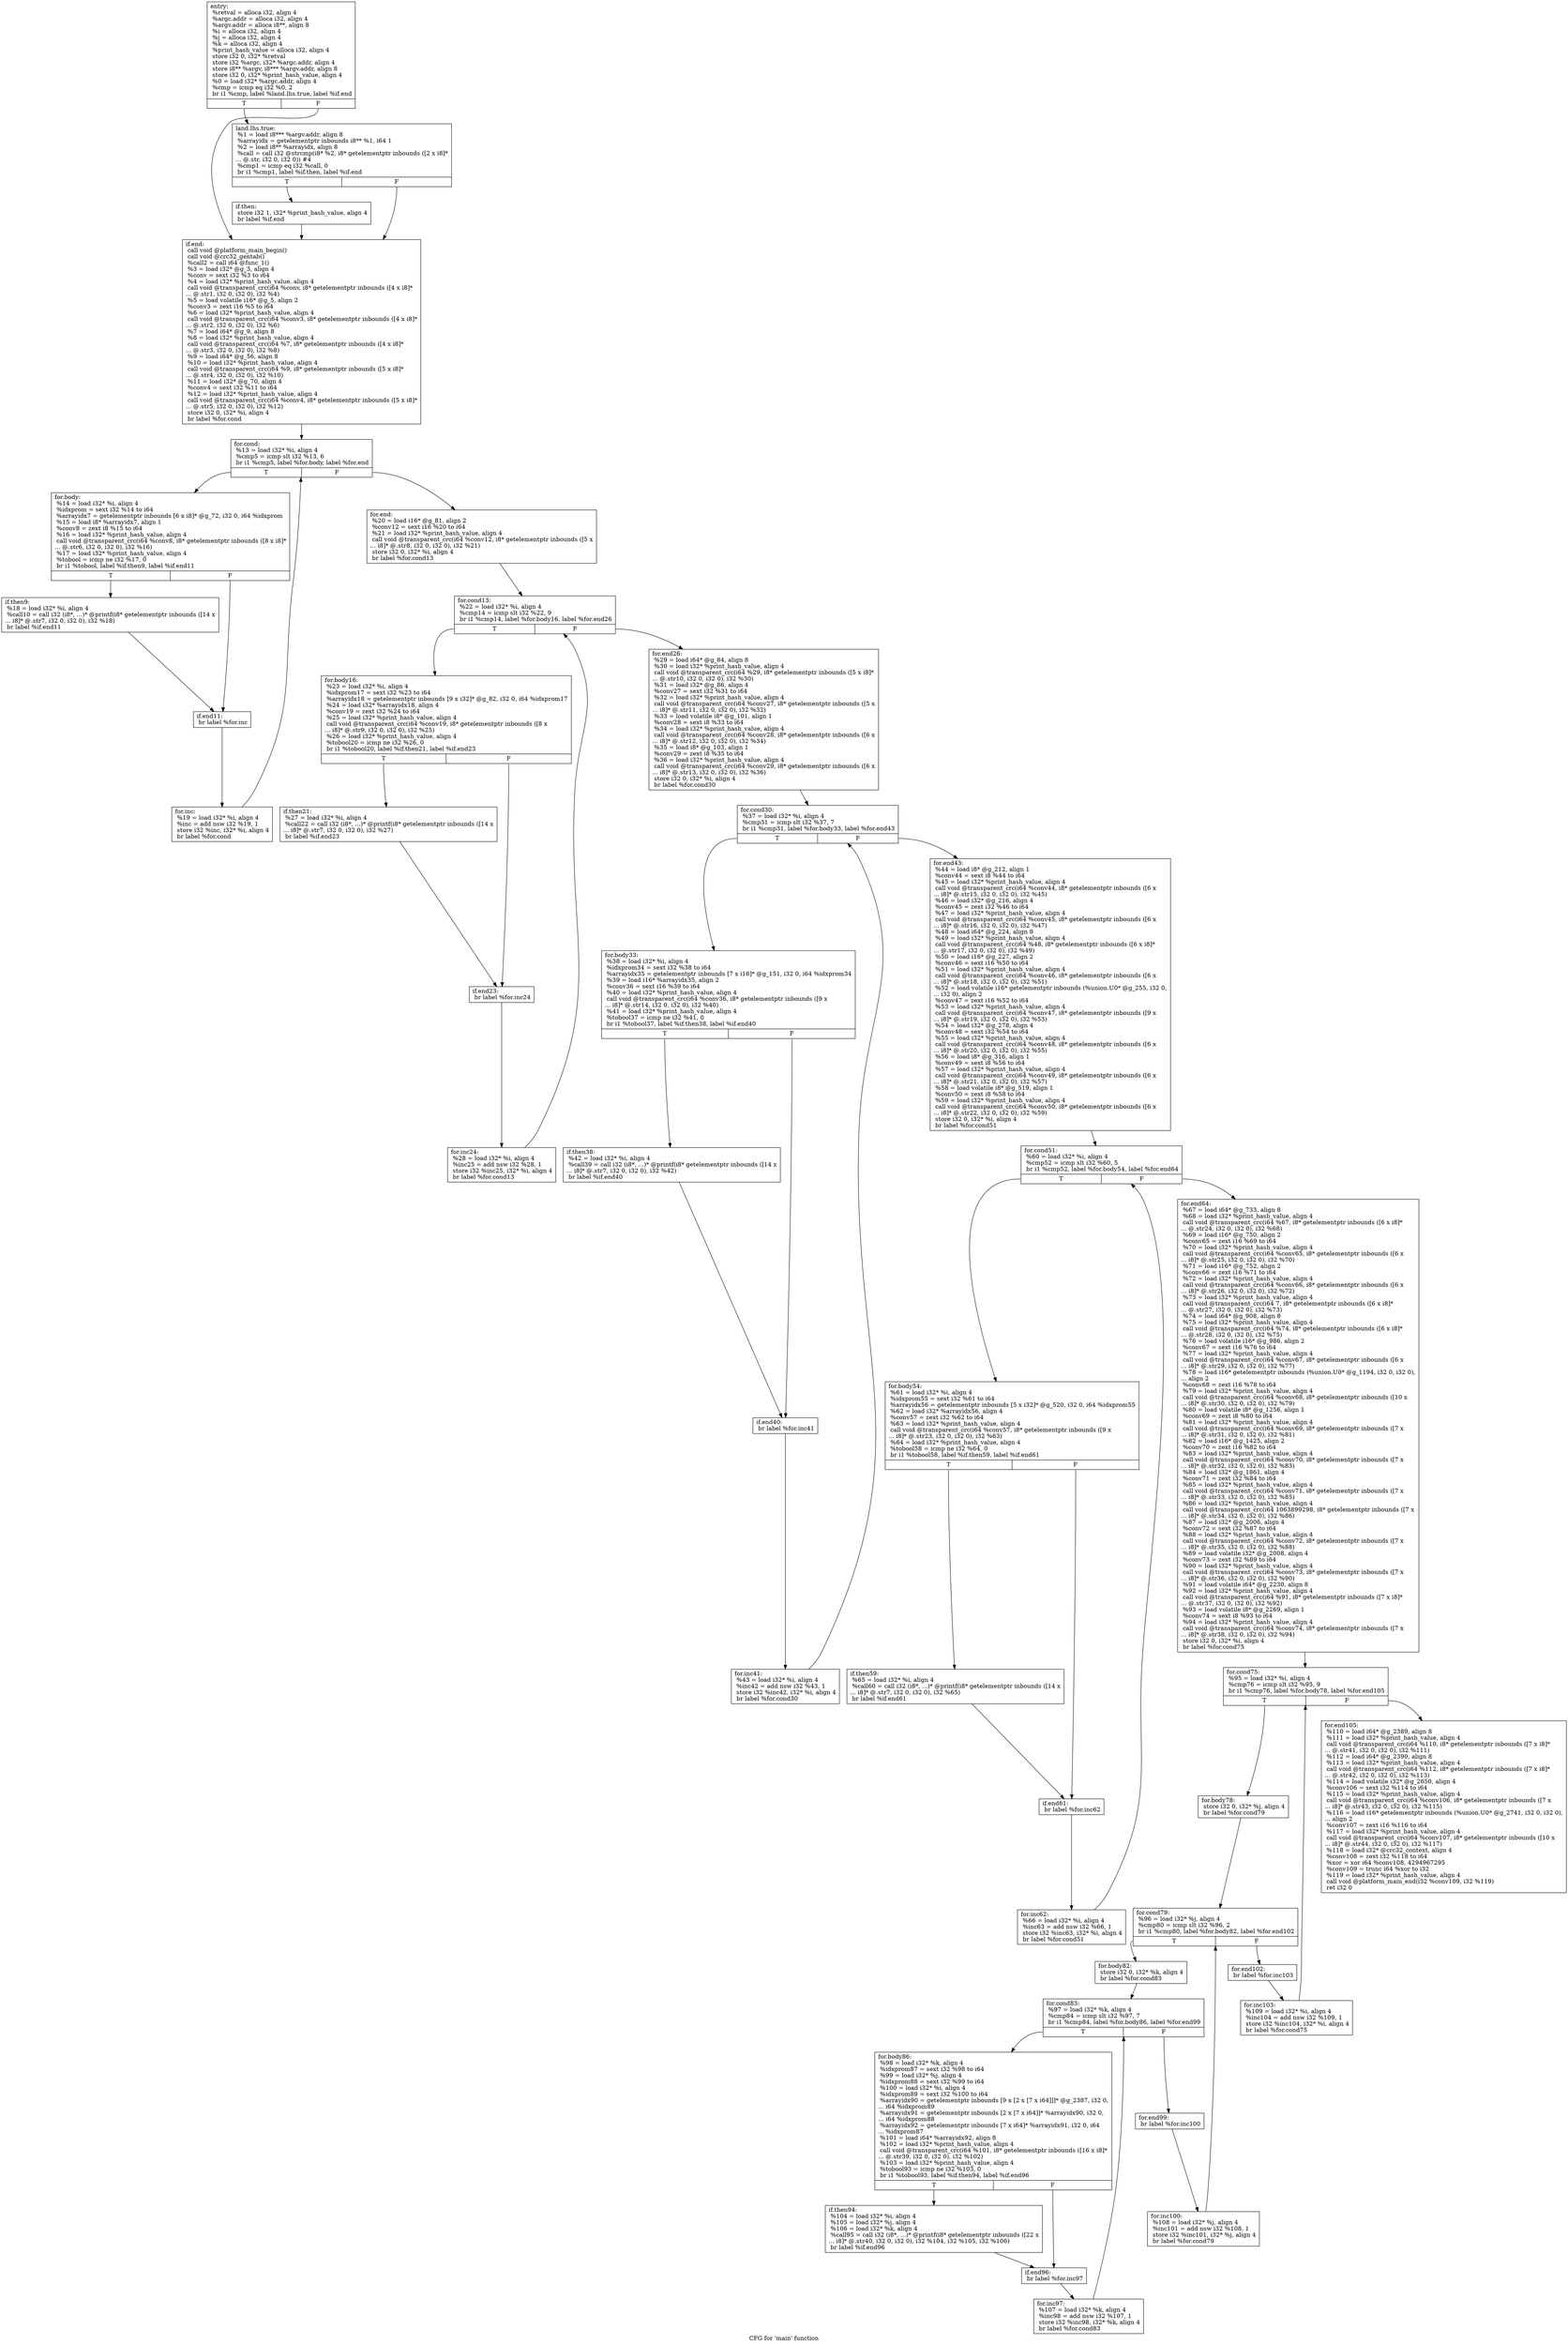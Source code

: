 digraph "CFG for 'main' function" {
	label="CFG for 'main' function";

	Node0xaaa3cf0 [shape=record,label="{entry:\l  %retval = alloca i32, align 4\l  %argc.addr = alloca i32, align 4\l  %argv.addr = alloca i8**, align 8\l  %i = alloca i32, align 4\l  %j = alloca i32, align 4\l  %k = alloca i32, align 4\l  %print_hash_value = alloca i32, align 4\l  store i32 0, i32* %retval\l  store i32 %argc, i32* %argc.addr, align 4\l  store i8** %argv, i8*** %argv.addr, align 8\l  store i32 0, i32* %print_hash_value, align 4\l  %0 = load i32* %argc.addr, align 4\l  %cmp = icmp eq i32 %0, 2\l  br i1 %cmp, label %land.lhs.true, label %if.end\l|{<s0>T|<s1>F}}"];
	Node0xaaa3cf0:s0 -> Node0xaaa3d20;
	Node0xaaa3cf0:s1 -> Node0xaaa3d80;
	Node0xaaa3d20 [shape=record,label="{land.lhs.true:                                    \l  %1 = load i8*** %argv.addr, align 8\l  %arrayidx = getelementptr inbounds i8** %1, i64 1\l  %2 = load i8** %arrayidx, align 8\l  %call = call i32 @strcmp(i8* %2, i8* getelementptr inbounds ([2 x i8]*\l... @.str, i32 0, i32 0)) #4\l  %cmp1 = icmp eq i32 %call, 0\l  br i1 %cmp1, label %if.then, label %if.end\l|{<s0>T|<s1>F}}"];
	Node0xaaa3d20:s0 -> Node0xaaa3d50;
	Node0xaaa3d20:s1 -> Node0xaaa3d80;
	Node0xaaa3d50 [shape=record,label="{if.then:                                          \l  store i32 1, i32* %print_hash_value, align 4\l  br label %if.end\l}"];
	Node0xaaa3d50 -> Node0xaaa3d80;
	Node0xaaa3d80 [shape=record,label="{if.end:                                           \l  call void @platform_main_begin()\l  call void @crc32_gentab()\l  %call2 = call i64 @func_1()\l  %3 = load i32* @g_3, align 4\l  %conv = sext i32 %3 to i64\l  %4 = load i32* %print_hash_value, align 4\l  call void @transparent_crc(i64 %conv, i8* getelementptr inbounds ([4 x i8]*\l... @.str1, i32 0, i32 0), i32 %4)\l  %5 = load volatile i16* @g_5, align 2\l  %conv3 = zext i16 %5 to i64\l  %6 = load i32* %print_hash_value, align 4\l  call void @transparent_crc(i64 %conv3, i8* getelementptr inbounds ([4 x i8]*\l... @.str2, i32 0, i32 0), i32 %6)\l  %7 = load i64* @g_9, align 8\l  %8 = load i32* %print_hash_value, align 4\l  call void @transparent_crc(i64 %7, i8* getelementptr inbounds ([4 x i8]*\l... @.str3, i32 0, i32 0), i32 %8)\l  %9 = load i64* @g_56, align 8\l  %10 = load i32* %print_hash_value, align 4\l  call void @transparent_crc(i64 %9, i8* getelementptr inbounds ([5 x i8]*\l... @.str4, i32 0, i32 0), i32 %10)\l  %11 = load i32* @g_70, align 4\l  %conv4 = sext i32 %11 to i64\l  %12 = load i32* %print_hash_value, align 4\l  call void @transparent_crc(i64 %conv4, i8* getelementptr inbounds ([5 x i8]*\l... @.str5, i32 0, i32 0), i32 %12)\l  store i32 0, i32* %i, align 4\l  br label %for.cond\l}"];
	Node0xaaa3d80 -> Node0xaaa3db0;
	Node0xaaa3db0 [shape=record,label="{for.cond:                                         \l  %13 = load i32* %i, align 4\l  %cmp5 = icmp slt i32 %13, 6\l  br i1 %cmp5, label %for.body, label %for.end\l|{<s0>T|<s1>F}}"];
	Node0xaaa3db0:s0 -> Node0xaaa3de0;
	Node0xaaa3db0:s1 -> Node0xaaa3ea0;
	Node0xaaa3de0 [shape=record,label="{for.body:                                         \l  %14 = load i32* %i, align 4\l  %idxprom = sext i32 %14 to i64\l  %arrayidx7 = getelementptr inbounds [6 x i8]* @g_72, i32 0, i64 %idxprom\l  %15 = load i8* %arrayidx7, align 1\l  %conv8 = zext i8 %15 to i64\l  %16 = load i32* %print_hash_value, align 4\l  call void @transparent_crc(i64 %conv8, i8* getelementptr inbounds ([8 x i8]*\l... @.str6, i32 0, i32 0), i32 %16)\l  %17 = load i32* %print_hash_value, align 4\l  %tobool = icmp ne i32 %17, 0\l  br i1 %tobool, label %if.then9, label %if.end11\l|{<s0>T|<s1>F}}"];
	Node0xaaa3de0:s0 -> Node0xaaa3e10;
	Node0xaaa3de0:s1 -> Node0xaaa3e40;
	Node0xaaa3e10 [shape=record,label="{if.then9:                                         \l  %18 = load i32* %i, align 4\l  %call10 = call i32 (i8*, ...)* @printf(i8* getelementptr inbounds ([14 x\l... i8]* @.str7, i32 0, i32 0), i32 %18)\l  br label %if.end11\l}"];
	Node0xaaa3e10 -> Node0xaaa3e40;
	Node0xaaa3e40 [shape=record,label="{if.end11:                                         \l  br label %for.inc\l}"];
	Node0xaaa3e40 -> Node0xaaa3e70;
	Node0xaaa3e70 [shape=record,label="{for.inc:                                          \l  %19 = load i32* %i, align 4\l  %inc = add nsw i32 %19, 1\l  store i32 %inc, i32* %i, align 4\l  br label %for.cond\l}"];
	Node0xaaa3e70 -> Node0xaaa3db0;
	Node0xaaa3ea0 [shape=record,label="{for.end:                                          \l  %20 = load i16* @g_81, align 2\l  %conv12 = sext i16 %20 to i64\l  %21 = load i32* %print_hash_value, align 4\l  call void @transparent_crc(i64 %conv12, i8* getelementptr inbounds ([5 x\l... i8]* @.str8, i32 0, i32 0), i32 %21)\l  store i32 0, i32* %i, align 4\l  br label %for.cond13\l}"];
	Node0xaaa3ea0 -> Node0xaa68c98;
	Node0xaa68c98 [shape=record,label="{for.cond13:                                       \l  %22 = load i32* %i, align 4\l  %cmp14 = icmp slt i32 %22, 9\l  br i1 %cmp14, label %for.body16, label %for.end26\l|{<s0>T|<s1>F}}"];
	Node0xaa68c98:s0 -> Node0xaa68cc8;
	Node0xaa68c98:s1 -> Node0xaa68d88;
	Node0xaa68cc8 [shape=record,label="{for.body16:                                       \l  %23 = load i32* %i, align 4\l  %idxprom17 = sext i32 %23 to i64\l  %arrayidx18 = getelementptr inbounds [9 x i32]* @g_82, i32 0, i64 %idxprom17\l  %24 = load i32* %arrayidx18, align 4\l  %conv19 = zext i32 %24 to i64\l  %25 = load i32* %print_hash_value, align 4\l  call void @transparent_crc(i64 %conv19, i8* getelementptr inbounds ([8 x\l... i8]* @.str9, i32 0, i32 0), i32 %25)\l  %26 = load i32* %print_hash_value, align 4\l  %tobool20 = icmp ne i32 %26, 0\l  br i1 %tobool20, label %if.then21, label %if.end23\l|{<s0>T|<s1>F}}"];
	Node0xaa68cc8:s0 -> Node0xaa68cf8;
	Node0xaa68cc8:s1 -> Node0xaa68d28;
	Node0xaa68cf8 [shape=record,label="{if.then21:                                        \l  %27 = load i32* %i, align 4\l  %call22 = call i32 (i8*, ...)* @printf(i8* getelementptr inbounds ([14 x\l... i8]* @.str7, i32 0, i32 0), i32 %27)\l  br label %if.end23\l}"];
	Node0xaa68cf8 -> Node0xaa68d28;
	Node0xaa68d28 [shape=record,label="{if.end23:                                         \l  br label %for.inc24\l}"];
	Node0xaa68d28 -> Node0xaa68d58;
	Node0xaa68d58 [shape=record,label="{for.inc24:                                        \l  %28 = load i32* %i, align 4\l  %inc25 = add nsw i32 %28, 1\l  store i32 %inc25, i32* %i, align 4\l  br label %for.cond13\l}"];
	Node0xaa68d58 -> Node0xaa68c98;
	Node0xaa68d88 [shape=record,label="{for.end26:                                        \l  %29 = load i64* @g_84, align 8\l  %30 = load i32* %print_hash_value, align 4\l  call void @transparent_crc(i64 %29, i8* getelementptr inbounds ([5 x i8]*\l... @.str10, i32 0, i32 0), i32 %30)\l  %31 = load i32* @g_86, align 4\l  %conv27 = sext i32 %31 to i64\l  %32 = load i32* %print_hash_value, align 4\l  call void @transparent_crc(i64 %conv27, i8* getelementptr inbounds ([5 x\l... i8]* @.str11, i32 0, i32 0), i32 %32)\l  %33 = load volatile i8* @g_101, align 1\l  %conv28 = sext i8 %33 to i64\l  %34 = load i32* %print_hash_value, align 4\l  call void @transparent_crc(i64 %conv28, i8* getelementptr inbounds ([6 x\l... i8]* @.str12, i32 0, i32 0), i32 %34)\l  %35 = load i8* @g_103, align 1\l  %conv29 = zext i8 %35 to i64\l  %36 = load i32* %print_hash_value, align 4\l  call void @transparent_crc(i64 %conv29, i8* getelementptr inbounds ([6 x\l... i8]* @.str13, i32 0, i32 0), i32 %36)\l  store i32 0, i32* %i, align 4\l  br label %for.cond30\l}"];
	Node0xaa68d88 -> Node0xaa68db8;
	Node0xaa68db8 [shape=record,label="{for.cond30:                                       \l  %37 = load i32* %i, align 4\l  %cmp31 = icmp slt i32 %37, 7\l  br i1 %cmp31, label %for.body33, label %for.end43\l|{<s0>T|<s1>F}}"];
	Node0xaa68db8:s0 -> Node0xaa68de8;
	Node0xaa68db8:s1 -> Node0xaa68ea8;
	Node0xaa68de8 [shape=record,label="{for.body33:                                       \l  %38 = load i32* %i, align 4\l  %idxprom34 = sext i32 %38 to i64\l  %arrayidx35 = getelementptr inbounds [7 x i16]* @g_151, i32 0, i64 %idxprom34\l  %39 = load i16* %arrayidx35, align 2\l  %conv36 = sext i16 %39 to i64\l  %40 = load i32* %print_hash_value, align 4\l  call void @transparent_crc(i64 %conv36, i8* getelementptr inbounds ([9 x\l... i8]* @.str14, i32 0, i32 0), i32 %40)\l  %41 = load i32* %print_hash_value, align 4\l  %tobool37 = icmp ne i32 %41, 0\l  br i1 %tobool37, label %if.then38, label %if.end40\l|{<s0>T|<s1>F}}"];
	Node0xaa68de8:s0 -> Node0xaa68e18;
	Node0xaa68de8:s1 -> Node0xaa68e48;
	Node0xaa68e18 [shape=record,label="{if.then38:                                        \l  %42 = load i32* %i, align 4\l  %call39 = call i32 (i8*, ...)* @printf(i8* getelementptr inbounds ([14 x\l... i8]* @.str7, i32 0, i32 0), i32 %42)\l  br label %if.end40\l}"];
	Node0xaa68e18 -> Node0xaa68e48;
	Node0xaa68e48 [shape=record,label="{if.end40:                                         \l  br label %for.inc41\l}"];
	Node0xaa68e48 -> Node0xaa68e78;
	Node0xaa68e78 [shape=record,label="{for.inc41:                                        \l  %43 = load i32* %i, align 4\l  %inc42 = add nsw i32 %43, 1\l  store i32 %inc42, i32* %i, align 4\l  br label %for.cond30\l}"];
	Node0xaa68e78 -> Node0xaa68db8;
	Node0xaa68ea8 [shape=record,label="{for.end43:                                        \l  %44 = load i8* @g_212, align 1\l  %conv44 = sext i8 %44 to i64\l  %45 = load i32* %print_hash_value, align 4\l  call void @transparent_crc(i64 %conv44, i8* getelementptr inbounds ([6 x\l... i8]* @.str15, i32 0, i32 0), i32 %45)\l  %46 = load i32* @g_216, align 4\l  %conv45 = zext i32 %46 to i64\l  %47 = load i32* %print_hash_value, align 4\l  call void @transparent_crc(i64 %conv45, i8* getelementptr inbounds ([6 x\l... i8]* @.str16, i32 0, i32 0), i32 %47)\l  %48 = load i64* @g_224, align 8\l  %49 = load i32* %print_hash_value, align 4\l  call void @transparent_crc(i64 %48, i8* getelementptr inbounds ([6 x i8]*\l... @.str17, i32 0, i32 0), i32 %49)\l  %50 = load i16* @g_227, align 2\l  %conv46 = sext i16 %50 to i64\l  %51 = load i32* %print_hash_value, align 4\l  call void @transparent_crc(i64 %conv46, i8* getelementptr inbounds ([6 x\l... i8]* @.str18, i32 0, i32 0), i32 %51)\l  %52 = load volatile i16* getelementptr inbounds (%union.U0* @g_255, i32 0,\l... i32 0), align 2\l  %conv47 = zext i16 %52 to i64\l  %53 = load i32* %print_hash_value, align 4\l  call void @transparent_crc(i64 %conv47, i8* getelementptr inbounds ([9 x\l... i8]* @.str19, i32 0, i32 0), i32 %53)\l  %54 = load i32* @g_278, align 4\l  %conv48 = sext i32 %54 to i64\l  %55 = load i32* %print_hash_value, align 4\l  call void @transparent_crc(i64 %conv48, i8* getelementptr inbounds ([6 x\l... i8]* @.str20, i32 0, i32 0), i32 %55)\l  %56 = load i8* @g_316, align 1\l  %conv49 = sext i8 %56 to i64\l  %57 = load i32* %print_hash_value, align 4\l  call void @transparent_crc(i64 %conv49, i8* getelementptr inbounds ([6 x\l... i8]* @.str21, i32 0, i32 0), i32 %57)\l  %58 = load volatile i8* @g_519, align 1\l  %conv50 = zext i8 %58 to i64\l  %59 = load i32* %print_hash_value, align 4\l  call void @transparent_crc(i64 %conv50, i8* getelementptr inbounds ([6 x\l... i8]* @.str22, i32 0, i32 0), i32 %59)\l  store i32 0, i32* %i, align 4\l  br label %for.cond51\l}"];
	Node0xaa68ea8 -> Node0xaa68ed8;
	Node0xaa68ed8 [shape=record,label="{for.cond51:                                       \l  %60 = load i32* %i, align 4\l  %cmp52 = icmp slt i32 %60, 5\l  br i1 %cmp52, label %for.body54, label %for.end64\l|{<s0>T|<s1>F}}"];
	Node0xaa68ed8:s0 -> Node0xaa68f08;
	Node0xaa68ed8:s1 -> Node0xaa68fc8;
	Node0xaa68f08 [shape=record,label="{for.body54:                                       \l  %61 = load i32* %i, align 4\l  %idxprom55 = sext i32 %61 to i64\l  %arrayidx56 = getelementptr inbounds [5 x i32]* @g_520, i32 0, i64 %idxprom55\l  %62 = load i32* %arrayidx56, align 4\l  %conv57 = zext i32 %62 to i64\l  %63 = load i32* %print_hash_value, align 4\l  call void @transparent_crc(i64 %conv57, i8* getelementptr inbounds ([9 x\l... i8]* @.str23, i32 0, i32 0), i32 %63)\l  %64 = load i32* %print_hash_value, align 4\l  %tobool58 = icmp ne i32 %64, 0\l  br i1 %tobool58, label %if.then59, label %if.end61\l|{<s0>T|<s1>F}}"];
	Node0xaa68f08:s0 -> Node0xaa68f38;
	Node0xaa68f08:s1 -> Node0xaa68f68;
	Node0xaa68f38 [shape=record,label="{if.then59:                                        \l  %65 = load i32* %i, align 4\l  %call60 = call i32 (i8*, ...)* @printf(i8* getelementptr inbounds ([14 x\l... i8]* @.str7, i32 0, i32 0), i32 %65)\l  br label %if.end61\l}"];
	Node0xaa68f38 -> Node0xaa68f68;
	Node0xaa68f68 [shape=record,label="{if.end61:                                         \l  br label %for.inc62\l}"];
	Node0xaa68f68 -> Node0xaa68f98;
	Node0xaa68f98 [shape=record,label="{for.inc62:                                        \l  %66 = load i32* %i, align 4\l  %inc63 = add nsw i32 %66, 1\l  store i32 %inc63, i32* %i, align 4\l  br label %for.cond51\l}"];
	Node0xaa68f98 -> Node0xaa68ed8;
	Node0xaa68fc8 [shape=record,label="{for.end64:                                        \l  %67 = load i64* @g_733, align 8\l  %68 = load i32* %print_hash_value, align 4\l  call void @transparent_crc(i64 %67, i8* getelementptr inbounds ([6 x i8]*\l... @.str24, i32 0, i32 0), i32 %68)\l  %69 = load i16* @g_750, align 2\l  %conv65 = zext i16 %69 to i64\l  %70 = load i32* %print_hash_value, align 4\l  call void @transparent_crc(i64 %conv65, i8* getelementptr inbounds ([6 x\l... i8]* @.str25, i32 0, i32 0), i32 %70)\l  %71 = load i16* @g_752, align 2\l  %conv66 = zext i16 %71 to i64\l  %72 = load i32* %print_hash_value, align 4\l  call void @transparent_crc(i64 %conv66, i8* getelementptr inbounds ([6 x\l... i8]* @.str26, i32 0, i32 0), i32 %72)\l  %73 = load i32* %print_hash_value, align 4\l  call void @transparent_crc(i64 7, i8* getelementptr inbounds ([6 x i8]*\l... @.str27, i32 0, i32 0), i32 %73)\l  %74 = load i64* @g_908, align 8\l  %75 = load i32* %print_hash_value, align 4\l  call void @transparent_crc(i64 %74, i8* getelementptr inbounds ([6 x i8]*\l... @.str28, i32 0, i32 0), i32 %75)\l  %76 = load volatile i16* @g_986, align 2\l  %conv67 = sext i16 %76 to i64\l  %77 = load i32* %print_hash_value, align 4\l  call void @transparent_crc(i64 %conv67, i8* getelementptr inbounds ([6 x\l... i8]* @.str29, i32 0, i32 0), i32 %77)\l  %78 = load i16* getelementptr inbounds (%union.U0* @g_1194, i32 0, i32 0),\l... align 2\l  %conv68 = zext i16 %78 to i64\l  %79 = load i32* %print_hash_value, align 4\l  call void @transparent_crc(i64 %conv68, i8* getelementptr inbounds ([10 x\l... i8]* @.str30, i32 0, i32 0), i32 %79)\l  %80 = load volatile i8* @g_1256, align 1\l  %conv69 = zext i8 %80 to i64\l  %81 = load i32* %print_hash_value, align 4\l  call void @transparent_crc(i64 %conv69, i8* getelementptr inbounds ([7 x\l... i8]* @.str31, i32 0, i32 0), i32 %81)\l  %82 = load i16* @g_1425, align 2\l  %conv70 = zext i16 %82 to i64\l  %83 = load i32* %print_hash_value, align 4\l  call void @transparent_crc(i64 %conv70, i8* getelementptr inbounds ([7 x\l... i8]* @.str32, i32 0, i32 0), i32 %83)\l  %84 = load i32* @g_1861, align 4\l  %conv71 = zext i32 %84 to i64\l  %85 = load i32* %print_hash_value, align 4\l  call void @transparent_crc(i64 %conv71, i8* getelementptr inbounds ([7 x\l... i8]* @.str33, i32 0, i32 0), i32 %85)\l  %86 = load i32* %print_hash_value, align 4\l  call void @transparent_crc(i64 1063899298, i8* getelementptr inbounds ([7 x\l... i8]* @.str34, i32 0, i32 0), i32 %86)\l  %87 = load i32* @g_2006, align 4\l  %conv72 = sext i32 %87 to i64\l  %88 = load i32* %print_hash_value, align 4\l  call void @transparent_crc(i64 %conv72, i8* getelementptr inbounds ([7 x\l... i8]* @.str35, i32 0, i32 0), i32 %88)\l  %89 = load volatile i32* @g_2008, align 4\l  %conv73 = zext i32 %89 to i64\l  %90 = load i32* %print_hash_value, align 4\l  call void @transparent_crc(i64 %conv73, i8* getelementptr inbounds ([7 x\l... i8]* @.str36, i32 0, i32 0), i32 %90)\l  %91 = load volatile i64* @g_2230, align 8\l  %92 = load i32* %print_hash_value, align 4\l  call void @transparent_crc(i64 %91, i8* getelementptr inbounds ([7 x i8]*\l... @.str37, i32 0, i32 0), i32 %92)\l  %93 = load volatile i8* @g_2269, align 1\l  %conv74 = sext i8 %93 to i64\l  %94 = load i32* %print_hash_value, align 4\l  call void @transparent_crc(i64 %conv74, i8* getelementptr inbounds ([7 x\l... i8]* @.str38, i32 0, i32 0), i32 %94)\l  store i32 0, i32* %i, align 4\l  br label %for.cond75\l}"];
	Node0xaa68fc8 -> Node0xaa68ff8;
	Node0xaa68ff8 [shape=record,label="{for.cond75:                                       \l  %95 = load i32* %i, align 4\l  %cmp76 = icmp slt i32 %95, 9\l  br i1 %cmp76, label %for.body78, label %for.end105\l|{<s0>T|<s1>F}}"];
	Node0xaa68ff8:s0 -> Node0xaa69028;
	Node0xaa68ff8:s1 -> Node0xaa69268;
	Node0xaa69028 [shape=record,label="{for.body78:                                       \l  store i32 0, i32* %j, align 4\l  br label %for.cond79\l}"];
	Node0xaa69028 -> Node0xaa69058;
	Node0xaa69058 [shape=record,label="{for.cond79:                                       \l  %96 = load i32* %j, align 4\l  %cmp80 = icmp slt i32 %96, 2\l  br i1 %cmp80, label %for.body82, label %for.end102\l|{<s0>T|<s1>F}}"];
	Node0xaa69058:s0 -> Node0xaa69088;
	Node0xaa69058:s1 -> Node0xaa69208;
	Node0xaa69088 [shape=record,label="{for.body82:                                       \l  store i32 0, i32* %k, align 4\l  br label %for.cond83\l}"];
	Node0xaa69088 -> Node0xaa690b8;
	Node0xaa690b8 [shape=record,label="{for.cond83:                                       \l  %97 = load i32* %k, align 4\l  %cmp84 = icmp slt i32 %97, 7\l  br i1 %cmp84, label %for.body86, label %for.end99\l|{<s0>T|<s1>F}}"];
	Node0xaa690b8:s0 -> Node0xaa690e8;
	Node0xaa690b8:s1 -> Node0xaa691a8;
	Node0xaa690e8 [shape=record,label="{for.body86:                                       \l  %98 = load i32* %k, align 4\l  %idxprom87 = sext i32 %98 to i64\l  %99 = load i32* %j, align 4\l  %idxprom88 = sext i32 %99 to i64\l  %100 = load i32* %i, align 4\l  %idxprom89 = sext i32 %100 to i64\l  %arrayidx90 = getelementptr inbounds [9 x [2 x [7 x i64]]]* @g_2387, i32 0,\l... i64 %idxprom89\l  %arrayidx91 = getelementptr inbounds [2 x [7 x i64]]* %arrayidx90, i32 0,\l... i64 %idxprom88\l  %arrayidx92 = getelementptr inbounds [7 x i64]* %arrayidx91, i32 0, i64\l... %idxprom87\l  %101 = load i64* %arrayidx92, align 8\l  %102 = load i32* %print_hash_value, align 4\l  call void @transparent_crc(i64 %101, i8* getelementptr inbounds ([16 x i8]*\l... @.str39, i32 0, i32 0), i32 %102)\l  %103 = load i32* %print_hash_value, align 4\l  %tobool93 = icmp ne i32 %103, 0\l  br i1 %tobool93, label %if.then94, label %if.end96\l|{<s0>T|<s1>F}}"];
	Node0xaa690e8:s0 -> Node0xaa69118;
	Node0xaa690e8:s1 -> Node0xaa69148;
	Node0xaa69118 [shape=record,label="{if.then94:                                        \l  %104 = load i32* %i, align 4\l  %105 = load i32* %j, align 4\l  %106 = load i32* %k, align 4\l  %call95 = call i32 (i8*, ...)* @printf(i8* getelementptr inbounds ([22 x\l... i8]* @.str40, i32 0, i32 0), i32 %104, i32 %105, i32 %106)\l  br label %if.end96\l}"];
	Node0xaa69118 -> Node0xaa69148;
	Node0xaa69148 [shape=record,label="{if.end96:                                         \l  br label %for.inc97\l}"];
	Node0xaa69148 -> Node0xaa69178;
	Node0xaa69178 [shape=record,label="{for.inc97:                                        \l  %107 = load i32* %k, align 4\l  %inc98 = add nsw i32 %107, 1\l  store i32 %inc98, i32* %k, align 4\l  br label %for.cond83\l}"];
	Node0xaa69178 -> Node0xaa690b8;
	Node0xaa691a8 [shape=record,label="{for.end99:                                        \l  br label %for.inc100\l}"];
	Node0xaa691a8 -> Node0xaa691d8;
	Node0xaa691d8 [shape=record,label="{for.inc100:                                       \l  %108 = load i32* %j, align 4\l  %inc101 = add nsw i32 %108, 1\l  store i32 %inc101, i32* %j, align 4\l  br label %for.cond79\l}"];
	Node0xaa691d8 -> Node0xaa69058;
	Node0xaa69208 [shape=record,label="{for.end102:                                       \l  br label %for.inc103\l}"];
	Node0xaa69208 -> Node0xaa69238;
	Node0xaa69238 [shape=record,label="{for.inc103:                                       \l  %109 = load i32* %i, align 4\l  %inc104 = add nsw i32 %109, 1\l  store i32 %inc104, i32* %i, align 4\l  br label %for.cond75\l}"];
	Node0xaa69238 -> Node0xaa68ff8;
	Node0xaa69268 [shape=record,label="{for.end105:                                       \l  %110 = load i64* @g_2389, align 8\l  %111 = load i32* %print_hash_value, align 4\l  call void @transparent_crc(i64 %110, i8* getelementptr inbounds ([7 x i8]*\l... @.str41, i32 0, i32 0), i32 %111)\l  %112 = load i64* @g_2390, align 8\l  %113 = load i32* %print_hash_value, align 4\l  call void @transparent_crc(i64 %112, i8* getelementptr inbounds ([7 x i8]*\l... @.str42, i32 0, i32 0), i32 %113)\l  %114 = load volatile i32* @g_2650, align 4\l  %conv106 = sext i32 %114 to i64\l  %115 = load i32* %print_hash_value, align 4\l  call void @transparent_crc(i64 %conv106, i8* getelementptr inbounds ([7 x\l... i8]* @.str43, i32 0, i32 0), i32 %115)\l  %116 = load i16* getelementptr inbounds (%union.U0* @g_2741, i32 0, i32 0),\l... align 2\l  %conv107 = zext i16 %116 to i64\l  %117 = load i32* %print_hash_value, align 4\l  call void @transparent_crc(i64 %conv107, i8* getelementptr inbounds ([10 x\l... i8]* @.str44, i32 0, i32 0), i32 %117)\l  %118 = load i32* @crc32_context, align 4\l  %conv108 = zext i32 %118 to i64\l  %xor = xor i64 %conv108, 4294967295\l  %conv109 = trunc i64 %xor to i32\l  %119 = load i32* %print_hash_value, align 4\l  call void @platform_main_end(i32 %conv109, i32 %119)\l  ret i32 0\l}"];
}

